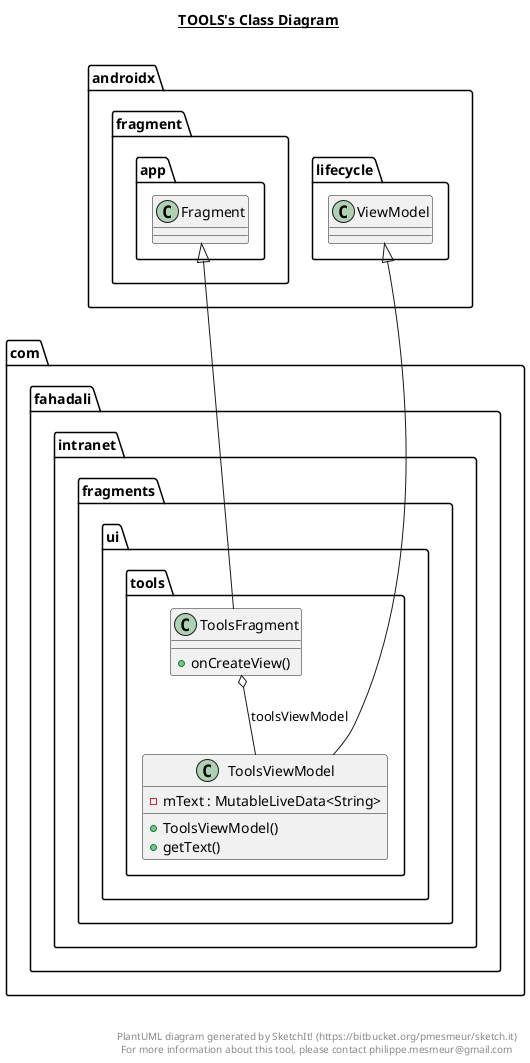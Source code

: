 @startuml

title __TOOLS's Class Diagram__\n

  namespace com.fahadali.intranet {
    namespace fragments.ui.tools {
      class com.fahadali.intranet.fragments.ui.tools.ToolsFragment {
          + onCreateView()
      }
    }
  }
  

  namespace com.fahadali.intranet {
    namespace fragments.ui.tools {
      class com.fahadali.intranet.fragments.ui.tools.ToolsViewModel {
          - mText : MutableLiveData<String>
          + ToolsViewModel()
          + getText()
      }
    }
  }
  

  com.fahadali.intranet.fragments.ui.tools.ToolsFragment -up-|> androidx.fragment.app.Fragment
  com.fahadali.intranet.fragments.ui.tools.ToolsFragment o-- com.fahadali.intranet.fragments.ui.tools.ToolsViewModel : toolsViewModel
  com.fahadali.intranet.fragments.ui.tools.ToolsViewModel -up-|> androidx.lifecycle.ViewModel


right footer


PlantUML diagram generated by SketchIt! (https://bitbucket.org/pmesmeur/sketch.it)
For more information about this tool, please contact philippe.mesmeur@gmail.com
endfooter

@enduml
